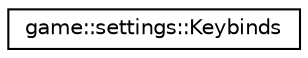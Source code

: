 digraph "Graphical Class Hierarchy"
{
 // LATEX_PDF_SIZE
  edge [fontname="Helvetica",fontsize="10",labelfontname="Helvetica",labelfontsize="10"];
  node [fontname="Helvetica",fontsize="10",shape=record];
  rankdir="LR";
  Node0 [label="game::settings::Keybinds",height=0.2,width=0.4,color="black", fillcolor="white", style="filled",URL="$classgame_1_1settings_1_1_keybinds.html",tooltip="Bindings of keyboards/gamepad inputs to game actions."];
}
